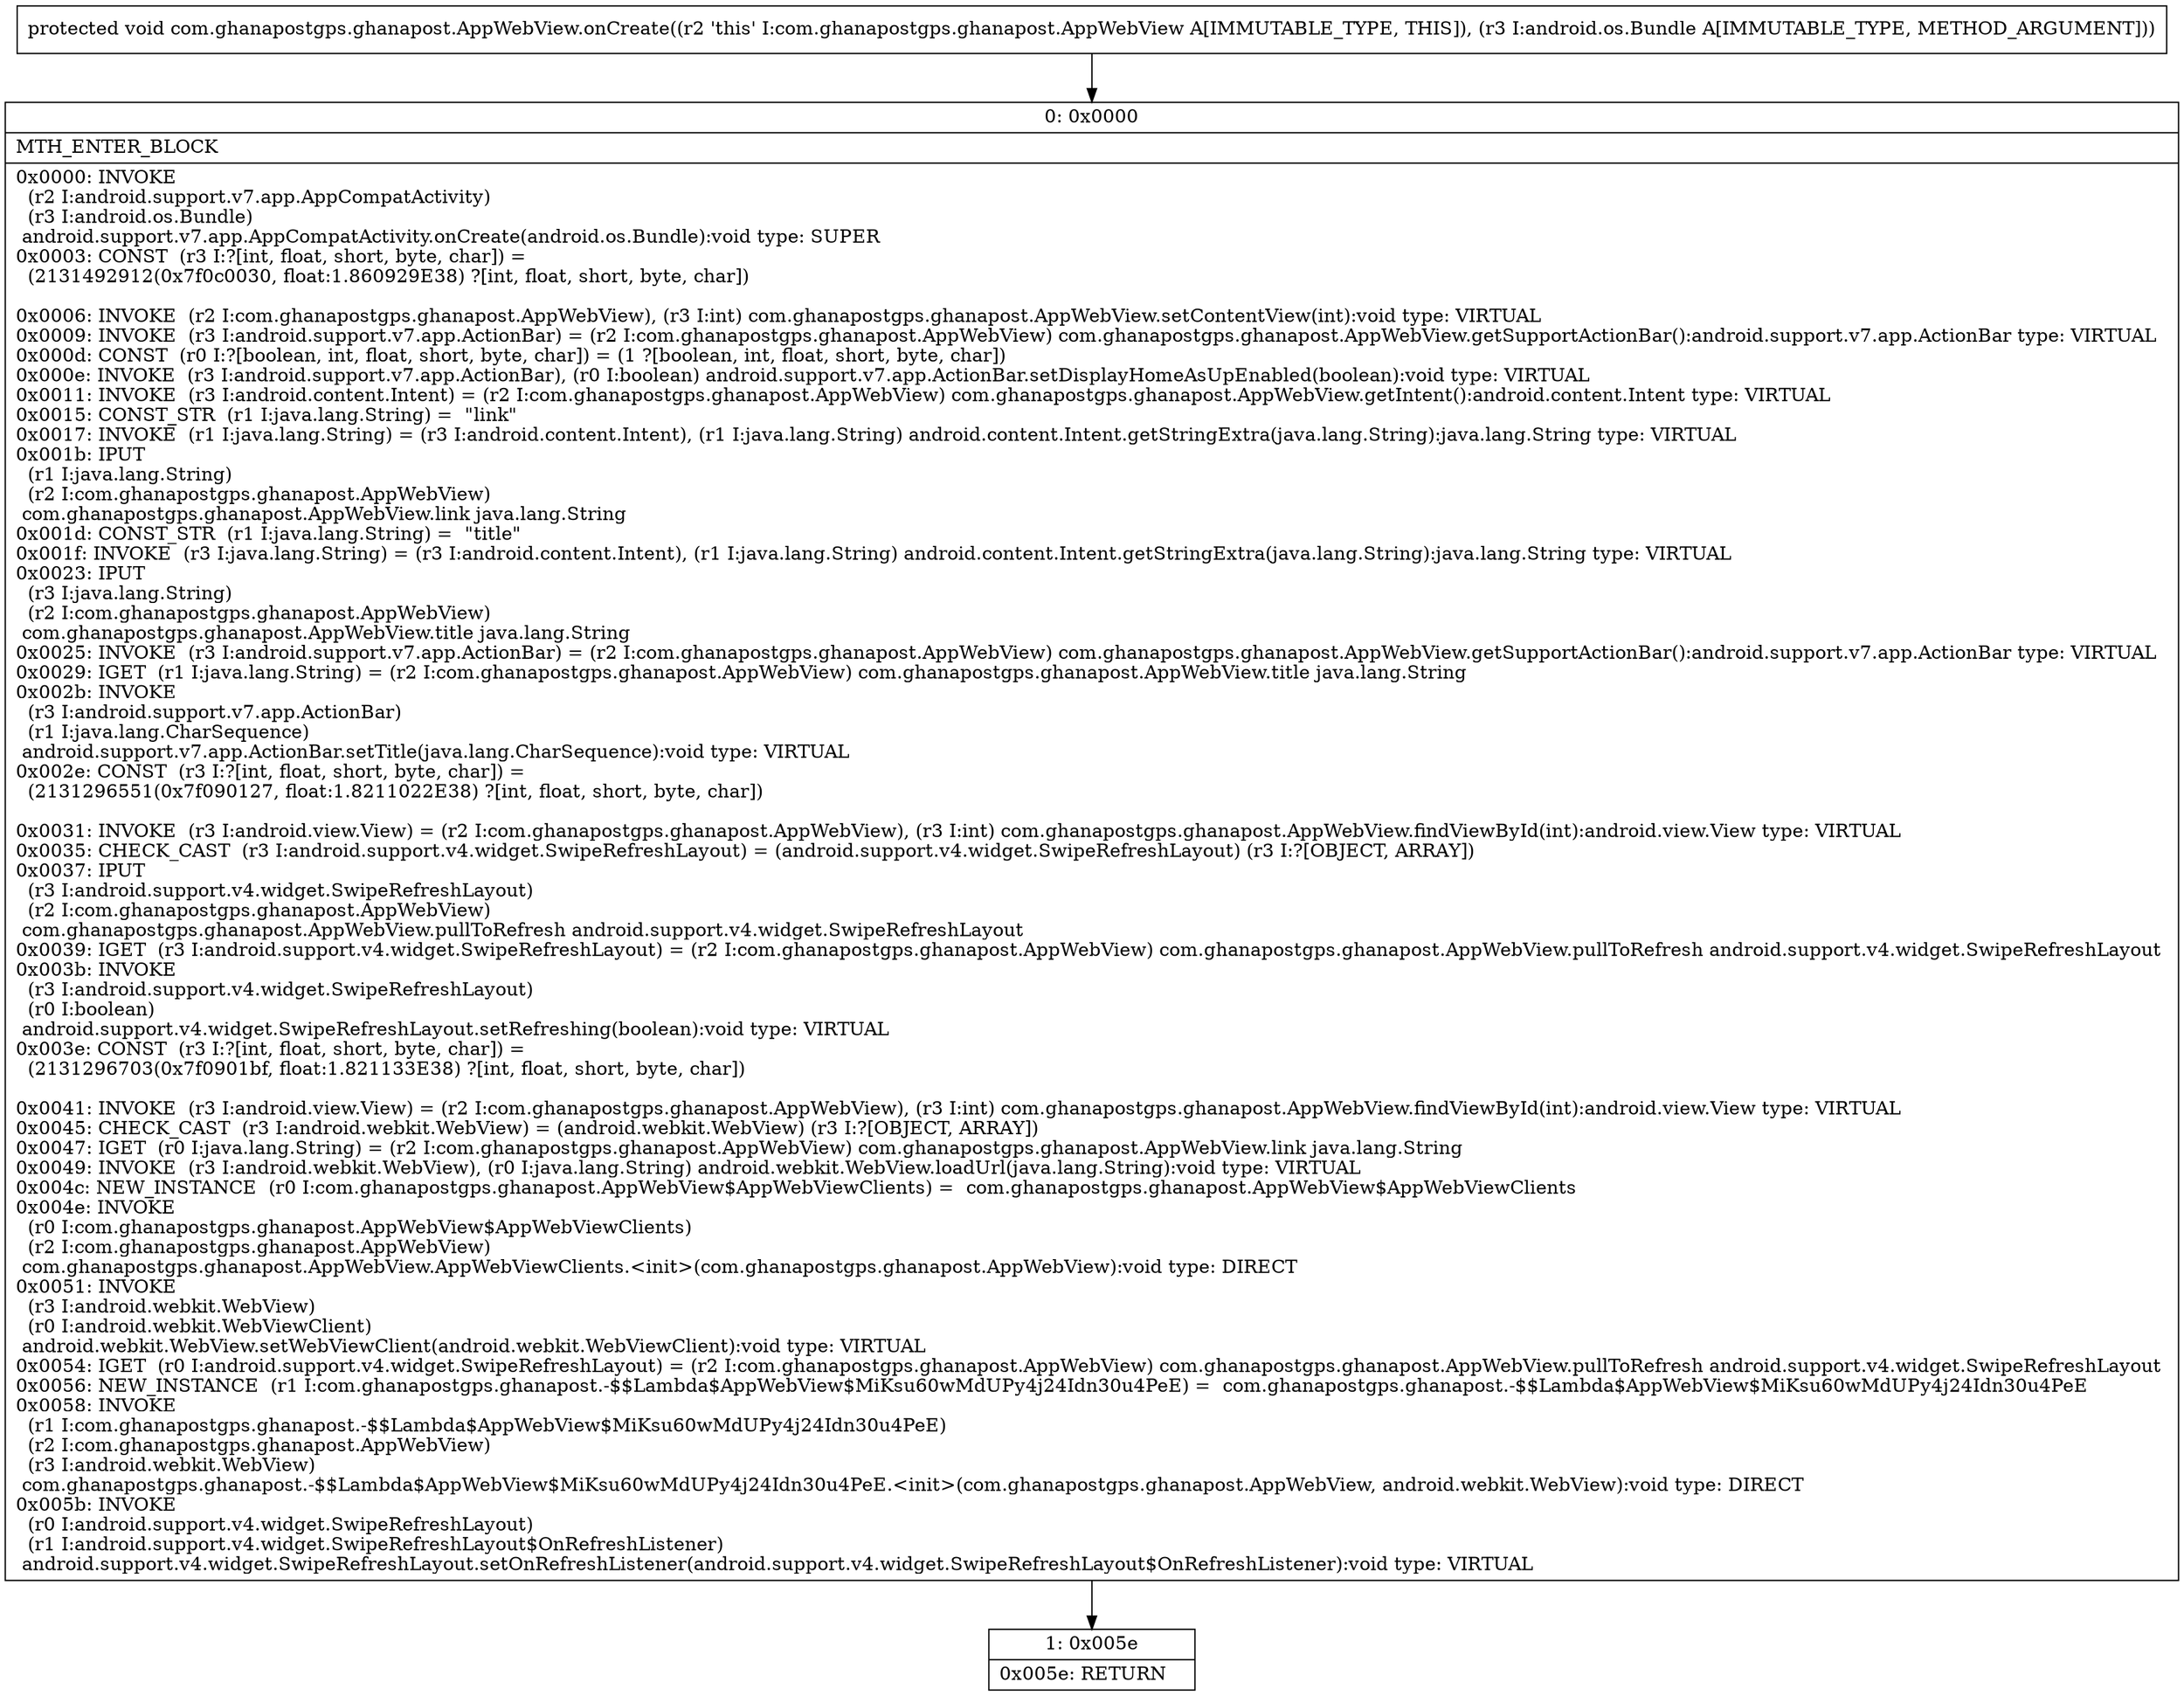 digraph "CFG forcom.ghanapostgps.ghanapost.AppWebView.onCreate(Landroid\/os\/Bundle;)V" {
Node_0 [shape=record,label="{0\:\ 0x0000|MTH_ENTER_BLOCK\l|0x0000: INVOKE  \l  (r2 I:android.support.v7.app.AppCompatActivity)\l  (r3 I:android.os.Bundle)\l android.support.v7.app.AppCompatActivity.onCreate(android.os.Bundle):void type: SUPER \l0x0003: CONST  (r3 I:?[int, float, short, byte, char]) = \l  (2131492912(0x7f0c0030, float:1.860929E38) ?[int, float, short, byte, char])\l \l0x0006: INVOKE  (r2 I:com.ghanapostgps.ghanapost.AppWebView), (r3 I:int) com.ghanapostgps.ghanapost.AppWebView.setContentView(int):void type: VIRTUAL \l0x0009: INVOKE  (r3 I:android.support.v7.app.ActionBar) = (r2 I:com.ghanapostgps.ghanapost.AppWebView) com.ghanapostgps.ghanapost.AppWebView.getSupportActionBar():android.support.v7.app.ActionBar type: VIRTUAL \l0x000d: CONST  (r0 I:?[boolean, int, float, short, byte, char]) = (1 ?[boolean, int, float, short, byte, char]) \l0x000e: INVOKE  (r3 I:android.support.v7.app.ActionBar), (r0 I:boolean) android.support.v7.app.ActionBar.setDisplayHomeAsUpEnabled(boolean):void type: VIRTUAL \l0x0011: INVOKE  (r3 I:android.content.Intent) = (r2 I:com.ghanapostgps.ghanapost.AppWebView) com.ghanapostgps.ghanapost.AppWebView.getIntent():android.content.Intent type: VIRTUAL \l0x0015: CONST_STR  (r1 I:java.lang.String) =  \"link\" \l0x0017: INVOKE  (r1 I:java.lang.String) = (r3 I:android.content.Intent), (r1 I:java.lang.String) android.content.Intent.getStringExtra(java.lang.String):java.lang.String type: VIRTUAL \l0x001b: IPUT  \l  (r1 I:java.lang.String)\l  (r2 I:com.ghanapostgps.ghanapost.AppWebView)\l com.ghanapostgps.ghanapost.AppWebView.link java.lang.String \l0x001d: CONST_STR  (r1 I:java.lang.String) =  \"title\" \l0x001f: INVOKE  (r3 I:java.lang.String) = (r3 I:android.content.Intent), (r1 I:java.lang.String) android.content.Intent.getStringExtra(java.lang.String):java.lang.String type: VIRTUAL \l0x0023: IPUT  \l  (r3 I:java.lang.String)\l  (r2 I:com.ghanapostgps.ghanapost.AppWebView)\l com.ghanapostgps.ghanapost.AppWebView.title java.lang.String \l0x0025: INVOKE  (r3 I:android.support.v7.app.ActionBar) = (r2 I:com.ghanapostgps.ghanapost.AppWebView) com.ghanapostgps.ghanapost.AppWebView.getSupportActionBar():android.support.v7.app.ActionBar type: VIRTUAL \l0x0029: IGET  (r1 I:java.lang.String) = (r2 I:com.ghanapostgps.ghanapost.AppWebView) com.ghanapostgps.ghanapost.AppWebView.title java.lang.String \l0x002b: INVOKE  \l  (r3 I:android.support.v7.app.ActionBar)\l  (r1 I:java.lang.CharSequence)\l android.support.v7.app.ActionBar.setTitle(java.lang.CharSequence):void type: VIRTUAL \l0x002e: CONST  (r3 I:?[int, float, short, byte, char]) = \l  (2131296551(0x7f090127, float:1.8211022E38) ?[int, float, short, byte, char])\l \l0x0031: INVOKE  (r3 I:android.view.View) = (r2 I:com.ghanapostgps.ghanapost.AppWebView), (r3 I:int) com.ghanapostgps.ghanapost.AppWebView.findViewById(int):android.view.View type: VIRTUAL \l0x0035: CHECK_CAST  (r3 I:android.support.v4.widget.SwipeRefreshLayout) = (android.support.v4.widget.SwipeRefreshLayout) (r3 I:?[OBJECT, ARRAY]) \l0x0037: IPUT  \l  (r3 I:android.support.v4.widget.SwipeRefreshLayout)\l  (r2 I:com.ghanapostgps.ghanapost.AppWebView)\l com.ghanapostgps.ghanapost.AppWebView.pullToRefresh android.support.v4.widget.SwipeRefreshLayout \l0x0039: IGET  (r3 I:android.support.v4.widget.SwipeRefreshLayout) = (r2 I:com.ghanapostgps.ghanapost.AppWebView) com.ghanapostgps.ghanapost.AppWebView.pullToRefresh android.support.v4.widget.SwipeRefreshLayout \l0x003b: INVOKE  \l  (r3 I:android.support.v4.widget.SwipeRefreshLayout)\l  (r0 I:boolean)\l android.support.v4.widget.SwipeRefreshLayout.setRefreshing(boolean):void type: VIRTUAL \l0x003e: CONST  (r3 I:?[int, float, short, byte, char]) = \l  (2131296703(0x7f0901bf, float:1.821133E38) ?[int, float, short, byte, char])\l \l0x0041: INVOKE  (r3 I:android.view.View) = (r2 I:com.ghanapostgps.ghanapost.AppWebView), (r3 I:int) com.ghanapostgps.ghanapost.AppWebView.findViewById(int):android.view.View type: VIRTUAL \l0x0045: CHECK_CAST  (r3 I:android.webkit.WebView) = (android.webkit.WebView) (r3 I:?[OBJECT, ARRAY]) \l0x0047: IGET  (r0 I:java.lang.String) = (r2 I:com.ghanapostgps.ghanapost.AppWebView) com.ghanapostgps.ghanapost.AppWebView.link java.lang.String \l0x0049: INVOKE  (r3 I:android.webkit.WebView), (r0 I:java.lang.String) android.webkit.WebView.loadUrl(java.lang.String):void type: VIRTUAL \l0x004c: NEW_INSTANCE  (r0 I:com.ghanapostgps.ghanapost.AppWebView$AppWebViewClients) =  com.ghanapostgps.ghanapost.AppWebView$AppWebViewClients \l0x004e: INVOKE  \l  (r0 I:com.ghanapostgps.ghanapost.AppWebView$AppWebViewClients)\l  (r2 I:com.ghanapostgps.ghanapost.AppWebView)\l com.ghanapostgps.ghanapost.AppWebView.AppWebViewClients.\<init\>(com.ghanapostgps.ghanapost.AppWebView):void type: DIRECT \l0x0051: INVOKE  \l  (r3 I:android.webkit.WebView)\l  (r0 I:android.webkit.WebViewClient)\l android.webkit.WebView.setWebViewClient(android.webkit.WebViewClient):void type: VIRTUAL \l0x0054: IGET  (r0 I:android.support.v4.widget.SwipeRefreshLayout) = (r2 I:com.ghanapostgps.ghanapost.AppWebView) com.ghanapostgps.ghanapost.AppWebView.pullToRefresh android.support.v4.widget.SwipeRefreshLayout \l0x0056: NEW_INSTANCE  (r1 I:com.ghanapostgps.ghanapost.\-$$Lambda$AppWebView$MiKsu60wMdUPy4j24Idn30u4PeE) =  com.ghanapostgps.ghanapost.\-$$Lambda$AppWebView$MiKsu60wMdUPy4j24Idn30u4PeE \l0x0058: INVOKE  \l  (r1 I:com.ghanapostgps.ghanapost.\-$$Lambda$AppWebView$MiKsu60wMdUPy4j24Idn30u4PeE)\l  (r2 I:com.ghanapostgps.ghanapost.AppWebView)\l  (r3 I:android.webkit.WebView)\l com.ghanapostgps.ghanapost.\-$$Lambda$AppWebView$MiKsu60wMdUPy4j24Idn30u4PeE.\<init\>(com.ghanapostgps.ghanapost.AppWebView, android.webkit.WebView):void type: DIRECT \l0x005b: INVOKE  \l  (r0 I:android.support.v4.widget.SwipeRefreshLayout)\l  (r1 I:android.support.v4.widget.SwipeRefreshLayout$OnRefreshListener)\l android.support.v4.widget.SwipeRefreshLayout.setOnRefreshListener(android.support.v4.widget.SwipeRefreshLayout$OnRefreshListener):void type: VIRTUAL \l}"];
Node_1 [shape=record,label="{1\:\ 0x005e|0x005e: RETURN   \l}"];
MethodNode[shape=record,label="{protected void com.ghanapostgps.ghanapost.AppWebView.onCreate((r2 'this' I:com.ghanapostgps.ghanapost.AppWebView A[IMMUTABLE_TYPE, THIS]), (r3 I:android.os.Bundle A[IMMUTABLE_TYPE, METHOD_ARGUMENT])) }"];
MethodNode -> Node_0;
Node_0 -> Node_1;
}

